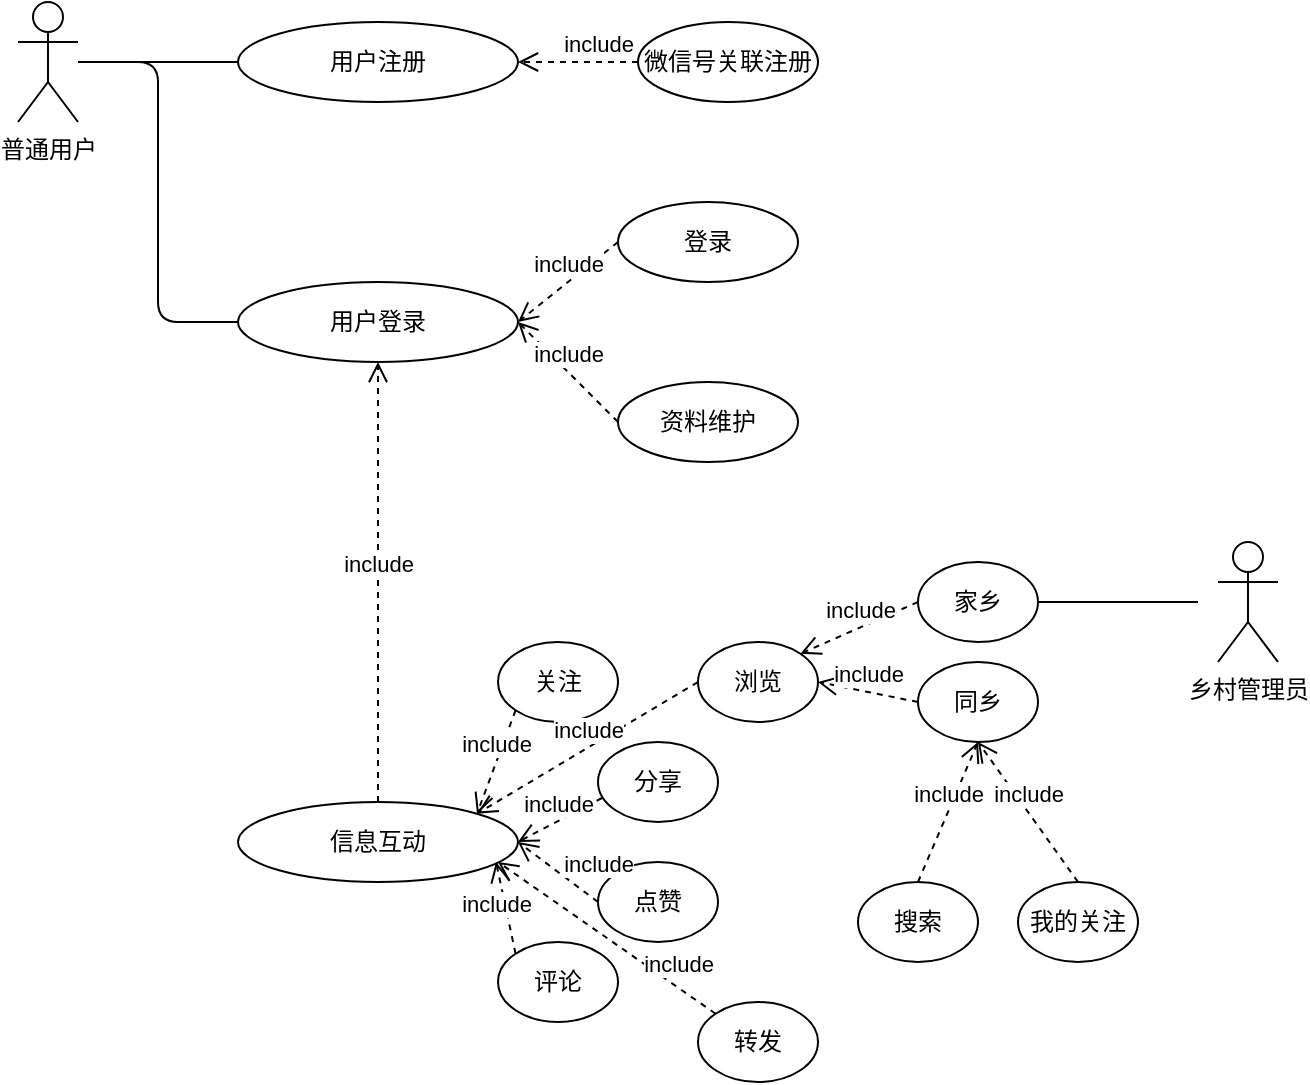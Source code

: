 <mxfile version="12.7.0" type="github">
  <diagram id="z6mWfxhPlvkBPBS3VZm2" name="第 1 页">
    <mxGraphModel dx="946" dy="648" grid="1" gridSize="10" guides="1" tooltips="1" connect="1" arrows="1" fold="1" page="1" pageScale="1" pageWidth="827" pageHeight="1169" math="0" shadow="0">
      <root>
        <mxCell id="0"/>
        <mxCell id="1" parent="0"/>
        <mxCell id="F3MhlRDMAXvPKMbIA6Lk-1" value="普通用户" style="shape=umlActor;verticalLabelPosition=bottom;labelBackgroundColor=#ffffff;verticalAlign=top;html=1;" vertex="1" parent="1">
          <mxGeometry x="140" y="180" width="30" height="60" as="geometry"/>
        </mxCell>
        <mxCell id="F3MhlRDMAXvPKMbIA6Lk-2" value="用户注册" style="ellipse;whiteSpace=wrap;html=1;" vertex="1" parent="1">
          <mxGeometry x="250" y="190" width="140" height="40" as="geometry"/>
        </mxCell>
        <mxCell id="F3MhlRDMAXvPKMbIA6Lk-5" value="微信号关联注册" style="ellipse;whiteSpace=wrap;html=1;" vertex="1" parent="1">
          <mxGeometry x="450" y="190" width="90" height="40" as="geometry"/>
        </mxCell>
        <mxCell id="F3MhlRDMAXvPKMbIA6Lk-14" value="" style="line;strokeWidth=1;fillColor=none;align=left;verticalAlign=middle;spacingTop=-1;spacingLeft=3;spacingRight=3;rotatable=0;labelPosition=right;points=[];portConstraint=eastwest;" vertex="1" parent="1">
          <mxGeometry x="170" y="206" width="80" height="8" as="geometry"/>
        </mxCell>
        <mxCell id="F3MhlRDMAXvPKMbIA6Lk-15" value="用户登录" style="ellipse;whiteSpace=wrap;html=1;" vertex="1" parent="1">
          <mxGeometry x="250" y="320" width="140" height="40" as="geometry"/>
        </mxCell>
        <mxCell id="F3MhlRDMAXvPKMbIA6Lk-19" value="" style="endArrow=none;html=1;edgeStyle=orthogonalEdgeStyle;entryX=0;entryY=0.5;entryDx=0;entryDy=0;" edge="1" parent="1" source="F3MhlRDMAXvPKMbIA6Lk-1" target="F3MhlRDMAXvPKMbIA6Lk-15">
          <mxGeometry relative="1" as="geometry">
            <mxPoint x="120" y="390" as="sourcePoint"/>
            <mxPoint x="280" y="390" as="targetPoint"/>
          </mxGeometry>
        </mxCell>
        <mxCell id="F3MhlRDMAXvPKMbIA6Lk-20" value="" style="resizable=0;html=1;align=left;verticalAlign=bottom;labelBackgroundColor=#ffffff;fontSize=10;" connectable="0" vertex="1" parent="F3MhlRDMAXvPKMbIA6Lk-19">
          <mxGeometry x="-1" relative="1" as="geometry"/>
        </mxCell>
        <mxCell id="F3MhlRDMAXvPKMbIA6Lk-21" value="" style="resizable=0;html=1;align=right;verticalAlign=bottom;labelBackgroundColor=#ffffff;fontSize=10;" connectable="0" vertex="1" parent="F3MhlRDMAXvPKMbIA6Lk-19">
          <mxGeometry x="1" relative="1" as="geometry">
            <mxPoint y="130" as="offset"/>
          </mxGeometry>
        </mxCell>
        <mxCell id="F3MhlRDMAXvPKMbIA6Lk-22" value="信息互动" style="ellipse;whiteSpace=wrap;html=1;" vertex="1" parent="1">
          <mxGeometry x="250" y="580" width="140" height="40" as="geometry"/>
        </mxCell>
        <mxCell id="F3MhlRDMAXvPKMbIA6Lk-23" value="关注" style="ellipse;whiteSpace=wrap;html=1;" vertex="1" parent="1">
          <mxGeometry x="380" y="500" width="60" height="40" as="geometry"/>
        </mxCell>
        <mxCell id="F3MhlRDMAXvPKMbIA6Lk-33" value="分享" style="ellipse;whiteSpace=wrap;html=1;" vertex="1" parent="1">
          <mxGeometry x="430" y="550" width="60" height="40" as="geometry"/>
        </mxCell>
        <mxCell id="F3MhlRDMAXvPKMbIA6Lk-34" value="点赞" style="ellipse;whiteSpace=wrap;html=1;" vertex="1" parent="1">
          <mxGeometry x="430" y="610" width="60" height="40" as="geometry"/>
        </mxCell>
        <mxCell id="F3MhlRDMAXvPKMbIA6Lk-35" value="评论" style="ellipse;whiteSpace=wrap;html=1;" vertex="1" parent="1">
          <mxGeometry x="380" y="650" width="60" height="40" as="geometry"/>
        </mxCell>
        <mxCell id="F3MhlRDMAXvPKMbIA6Lk-36" value="浏览" style="ellipse;whiteSpace=wrap;html=1;" vertex="1" parent="1">
          <mxGeometry x="480" y="500" width="60" height="40" as="geometry"/>
        </mxCell>
        <mxCell id="F3MhlRDMAXvPKMbIA6Lk-37" value="include" style="html=1;verticalAlign=bottom;endArrow=open;dashed=1;endSize=8;exitX=0;exitY=1;exitDx=0;exitDy=0;entryX=1;entryY=0;entryDx=0;entryDy=0;" edge="1" parent="1" source="F3MhlRDMAXvPKMbIA6Lk-23" target="F3MhlRDMAXvPKMbIA6Lk-22">
          <mxGeometry relative="1" as="geometry">
            <mxPoint x="500" y="760" as="sourcePoint"/>
            <mxPoint x="420" y="760" as="targetPoint"/>
          </mxGeometry>
        </mxCell>
        <mxCell id="F3MhlRDMAXvPKMbIA6Lk-38" value="include" style="html=1;verticalAlign=bottom;endArrow=open;dashed=1;endSize=8;exitX=0;exitY=0.5;exitDx=0;exitDy=0;entryX=1;entryY=0;entryDx=0;entryDy=0;" edge="1" parent="1" source="F3MhlRDMAXvPKMbIA6Lk-36" target="F3MhlRDMAXvPKMbIA6Lk-22">
          <mxGeometry relative="1" as="geometry">
            <mxPoint x="398.787" y="544.142" as="sourcePoint"/>
            <mxPoint x="379.497" y="595.858" as="targetPoint"/>
          </mxGeometry>
        </mxCell>
        <mxCell id="F3MhlRDMAXvPKMbIA6Lk-39" value="include" style="html=1;verticalAlign=bottom;endArrow=open;dashed=1;endSize=8;exitX=0.033;exitY=0.7;exitDx=0;exitDy=0;exitPerimeter=0;entryX=1;entryY=0.5;entryDx=0;entryDy=0;" edge="1" parent="1" source="F3MhlRDMAXvPKMbIA6Lk-33" target="F3MhlRDMAXvPKMbIA6Lk-22">
          <mxGeometry x="0.057" relative="1" as="geometry">
            <mxPoint x="490" y="530" as="sourcePoint"/>
            <mxPoint x="379" y="596" as="targetPoint"/>
            <mxPoint as="offset"/>
          </mxGeometry>
        </mxCell>
        <mxCell id="F3MhlRDMAXvPKMbIA6Lk-40" value="include" style="html=1;verticalAlign=bottom;endArrow=open;dashed=1;endSize=8;exitX=0;exitY=0.5;exitDx=0;exitDy=0;entryX=1;entryY=0.5;entryDx=0;entryDy=0;" edge="1" parent="1" source="F3MhlRDMAXvPKMbIA6Lk-34" target="F3MhlRDMAXvPKMbIA6Lk-22">
          <mxGeometry x="-0.76" y="-8" relative="1" as="geometry">
            <mxPoint x="441.98" y="588" as="sourcePoint"/>
            <mxPoint x="400" y="610" as="targetPoint"/>
            <mxPoint as="offset"/>
          </mxGeometry>
        </mxCell>
        <mxCell id="F3MhlRDMAXvPKMbIA6Lk-43" value="include" style="html=1;verticalAlign=bottom;endArrow=open;dashed=1;endSize=8;exitX=0;exitY=0;exitDx=0;exitDy=0;" edge="1" parent="1" source="F3MhlRDMAXvPKMbIA6Lk-35">
          <mxGeometry x="-0.251" y="6" relative="1" as="geometry">
            <mxPoint x="398.787" y="544.142" as="sourcePoint"/>
            <mxPoint x="379" y="610" as="targetPoint"/>
            <mxPoint as="offset"/>
          </mxGeometry>
        </mxCell>
        <mxCell id="F3MhlRDMAXvPKMbIA6Lk-44" value="家乡" style="ellipse;whiteSpace=wrap;html=1;" vertex="1" parent="1">
          <mxGeometry x="590" y="460" width="60" height="40" as="geometry"/>
        </mxCell>
        <mxCell id="F3MhlRDMAXvPKMbIA6Lk-45" value="同乡" style="ellipse;whiteSpace=wrap;html=1;" vertex="1" parent="1">
          <mxGeometry x="590" y="510" width="60" height="40" as="geometry"/>
        </mxCell>
        <mxCell id="F3MhlRDMAXvPKMbIA6Lk-46" value="include" style="html=1;verticalAlign=bottom;endArrow=open;dashed=1;endSize=8;exitX=0;exitY=0.5;exitDx=0;exitDy=0;entryX=1;entryY=0;entryDx=0;entryDy=0;" edge="1" parent="1" source="F3MhlRDMAXvPKMbIA6Lk-44" target="F3MhlRDMAXvPKMbIA6Lk-36">
          <mxGeometry relative="1" as="geometry">
            <mxPoint x="630.5" y="437.07" as="sourcePoint"/>
            <mxPoint x="519.997" y="502.928" as="targetPoint"/>
          </mxGeometry>
        </mxCell>
        <mxCell id="F3MhlRDMAXvPKMbIA6Lk-47" value="include" style="html=1;verticalAlign=bottom;endArrow=open;dashed=1;endSize=8;exitX=0;exitY=0.5;exitDx=0;exitDy=0;entryX=1;entryY=0.5;entryDx=0;entryDy=0;" edge="1" parent="1" source="F3MhlRDMAXvPKMbIA6Lk-45" target="F3MhlRDMAXvPKMbIA6Lk-36">
          <mxGeometry relative="1" as="geometry">
            <mxPoint x="598.79" y="530" as="sourcePoint"/>
            <mxPoint x="540.003" y="555.858" as="targetPoint"/>
          </mxGeometry>
        </mxCell>
        <mxCell id="F3MhlRDMAXvPKMbIA6Lk-49" value="include" style="html=1;verticalAlign=bottom;endArrow=open;dashed=1;endSize=8;exitX=0;exitY=0.5;exitDx=0;exitDy=0;" edge="1" parent="1" source="F3MhlRDMAXvPKMbIA6Lk-5">
          <mxGeometry x="-0.333" relative="1" as="geometry">
            <mxPoint x="459" y="190" as="sourcePoint"/>
            <mxPoint x="390" y="210" as="targetPoint"/>
            <mxPoint as="offset"/>
          </mxGeometry>
        </mxCell>
        <mxCell id="F3MhlRDMAXvPKMbIA6Lk-50" value="乡村管理员" style="shape=umlActor;verticalLabelPosition=bottom;labelBackgroundColor=#ffffff;verticalAlign=top;html=1;" vertex="1" parent="1">
          <mxGeometry x="740" y="450" width="30" height="60" as="geometry"/>
        </mxCell>
        <mxCell id="F3MhlRDMAXvPKMbIA6Lk-54" value="" style="line;strokeWidth=1;fillColor=none;align=left;verticalAlign=middle;spacingTop=-1;spacingLeft=3;spacingRight=3;rotatable=0;labelPosition=right;points=[];portConstraint=eastwest;" vertex="1" parent="1">
          <mxGeometry x="650" y="476" width="80" height="8" as="geometry"/>
        </mxCell>
        <mxCell id="F3MhlRDMAXvPKMbIA6Lk-55" value="include" style="html=1;verticalAlign=bottom;endArrow=open;dashed=1;endSize=8;entryX=0.5;entryY=1;entryDx=0;entryDy=0;exitX=0.5;exitY=0;exitDx=0;exitDy=0;" edge="1" parent="1" source="F3MhlRDMAXvPKMbIA6Lk-22" target="F3MhlRDMAXvPKMbIA6Lk-15">
          <mxGeometry relative="1" as="geometry">
            <mxPoint x="190" y="404.14" as="sourcePoint"/>
            <mxPoint x="311.213" y="509.998" as="targetPoint"/>
          </mxGeometry>
        </mxCell>
        <mxCell id="F3MhlRDMAXvPKMbIA6Lk-56" value="资料维护" style="ellipse;whiteSpace=wrap;html=1;" vertex="1" parent="1">
          <mxGeometry x="440" y="370" width="90" height="40" as="geometry"/>
        </mxCell>
        <mxCell id="F3MhlRDMAXvPKMbIA6Lk-57" value="include" style="html=1;verticalAlign=bottom;endArrow=open;dashed=1;endSize=8;entryX=1;entryY=0.5;entryDx=0;entryDy=0;exitX=0;exitY=0.5;exitDx=0;exitDy=0;" edge="1" parent="1" source="F3MhlRDMAXvPKMbIA6Lk-56" target="F3MhlRDMAXvPKMbIA6Lk-15">
          <mxGeometry relative="1" as="geometry">
            <mxPoint x="450" y="570" as="sourcePoint"/>
            <mxPoint x="450" y="350" as="targetPoint"/>
          </mxGeometry>
        </mxCell>
        <mxCell id="F3MhlRDMAXvPKMbIA6Lk-58" value="登录" style="ellipse;whiteSpace=wrap;html=1;" vertex="1" parent="1">
          <mxGeometry x="440" y="280" width="90" height="40" as="geometry"/>
        </mxCell>
        <mxCell id="F3MhlRDMAXvPKMbIA6Lk-59" value="include" style="html=1;verticalAlign=bottom;endArrow=open;dashed=1;endSize=8;exitX=0;exitY=0.5;exitDx=0;exitDy=0;" edge="1" parent="1" source="F3MhlRDMAXvPKMbIA6Lk-58">
          <mxGeometry relative="1" as="geometry">
            <mxPoint x="450" y="400" as="sourcePoint"/>
            <mxPoint x="390" y="340" as="targetPoint"/>
          </mxGeometry>
        </mxCell>
        <mxCell id="F3MhlRDMAXvPKMbIA6Lk-60" value="搜索" style="ellipse;whiteSpace=wrap;html=1;" vertex="1" parent="1">
          <mxGeometry x="560" y="620" width="60" height="40" as="geometry"/>
        </mxCell>
        <mxCell id="F3MhlRDMAXvPKMbIA6Lk-61" value="我的关注" style="ellipse;whiteSpace=wrap;html=1;" vertex="1" parent="1">
          <mxGeometry x="640" y="620" width="60" height="40" as="geometry"/>
        </mxCell>
        <mxCell id="F3MhlRDMAXvPKMbIA6Lk-62" value="include" style="html=1;verticalAlign=bottom;endArrow=open;dashed=1;endSize=8;exitX=0.5;exitY=0;exitDx=0;exitDy=0;entryX=0.5;entryY=1;entryDx=0;entryDy=0;" edge="1" parent="1" source="F3MhlRDMAXvPKMbIA6Lk-60" target="F3MhlRDMAXvPKMbIA6Lk-45">
          <mxGeometry relative="1" as="geometry">
            <mxPoint x="600" y="540" as="sourcePoint"/>
            <mxPoint x="550" y="530" as="targetPoint"/>
          </mxGeometry>
        </mxCell>
        <mxCell id="F3MhlRDMAXvPKMbIA6Lk-63" value="include" style="html=1;verticalAlign=bottom;endArrow=open;dashed=1;endSize=8;exitX=0.5;exitY=0;exitDx=0;exitDy=0;entryX=0.5;entryY=1;entryDx=0;entryDy=0;" edge="1" parent="1" source="F3MhlRDMAXvPKMbIA6Lk-61" target="F3MhlRDMAXvPKMbIA6Lk-45">
          <mxGeometry relative="1" as="geometry">
            <mxPoint x="600" y="630" as="sourcePoint"/>
            <mxPoint x="630" y="560" as="targetPoint"/>
          </mxGeometry>
        </mxCell>
        <mxCell id="F3MhlRDMAXvPKMbIA6Lk-64" value="转发" style="ellipse;whiteSpace=wrap;html=1;" vertex="1" parent="1">
          <mxGeometry x="480" y="680" width="60" height="40" as="geometry"/>
        </mxCell>
        <mxCell id="F3MhlRDMAXvPKMbIA6Lk-65" value="include" style="html=1;verticalAlign=bottom;endArrow=open;dashed=1;endSize=8;exitX=0;exitY=0;exitDx=0;exitDy=0;" edge="1" parent="1" source="F3MhlRDMAXvPKMbIA6Lk-64">
          <mxGeometry x="-0.631" y="-2" relative="1" as="geometry">
            <mxPoint x="490" y="530" as="sourcePoint"/>
            <mxPoint x="380" y="610" as="targetPoint"/>
            <mxPoint as="offset"/>
          </mxGeometry>
        </mxCell>
      </root>
    </mxGraphModel>
  </diagram>
</mxfile>
